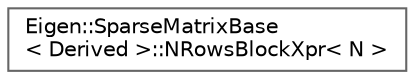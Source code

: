 digraph "Graphical Class Hierarchy"
{
 // LATEX_PDF_SIZE
  bgcolor="transparent";
  edge [fontname=Helvetica,fontsize=10,labelfontname=Helvetica,labelfontsize=10];
  node [fontname=Helvetica,fontsize=10,shape=box,height=0.2,width=0.4];
  rankdir="LR";
  Node0 [id="Node000000",label="Eigen::SparseMatrixBase\l\< Derived \>::NRowsBlockXpr\< N \>",height=0.2,width=0.4,color="grey40", fillcolor="white", style="filled",URL="$structEigen_1_1SparseMatrixBase_1_1NRowsBlockXpr.html",tooltip=" "];
}
